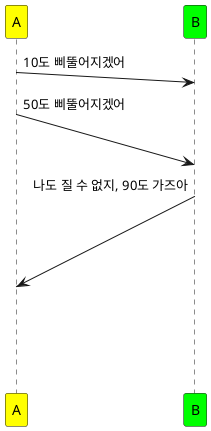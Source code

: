 '작성/수정자 : 백가희/백가희
'작성/수정일 : 2022.12.06/2022.12.06

@startuml participant.puml(id=EX1)
participant A #FF0
participant B #0F0

A ->(10) B : 10도 삐뚤어지겠어
A ->(50) B : 50도 삐뚤어지겠어
B ->(90) A : 나도 질 수 없지, 90도 가즈아
@enduml